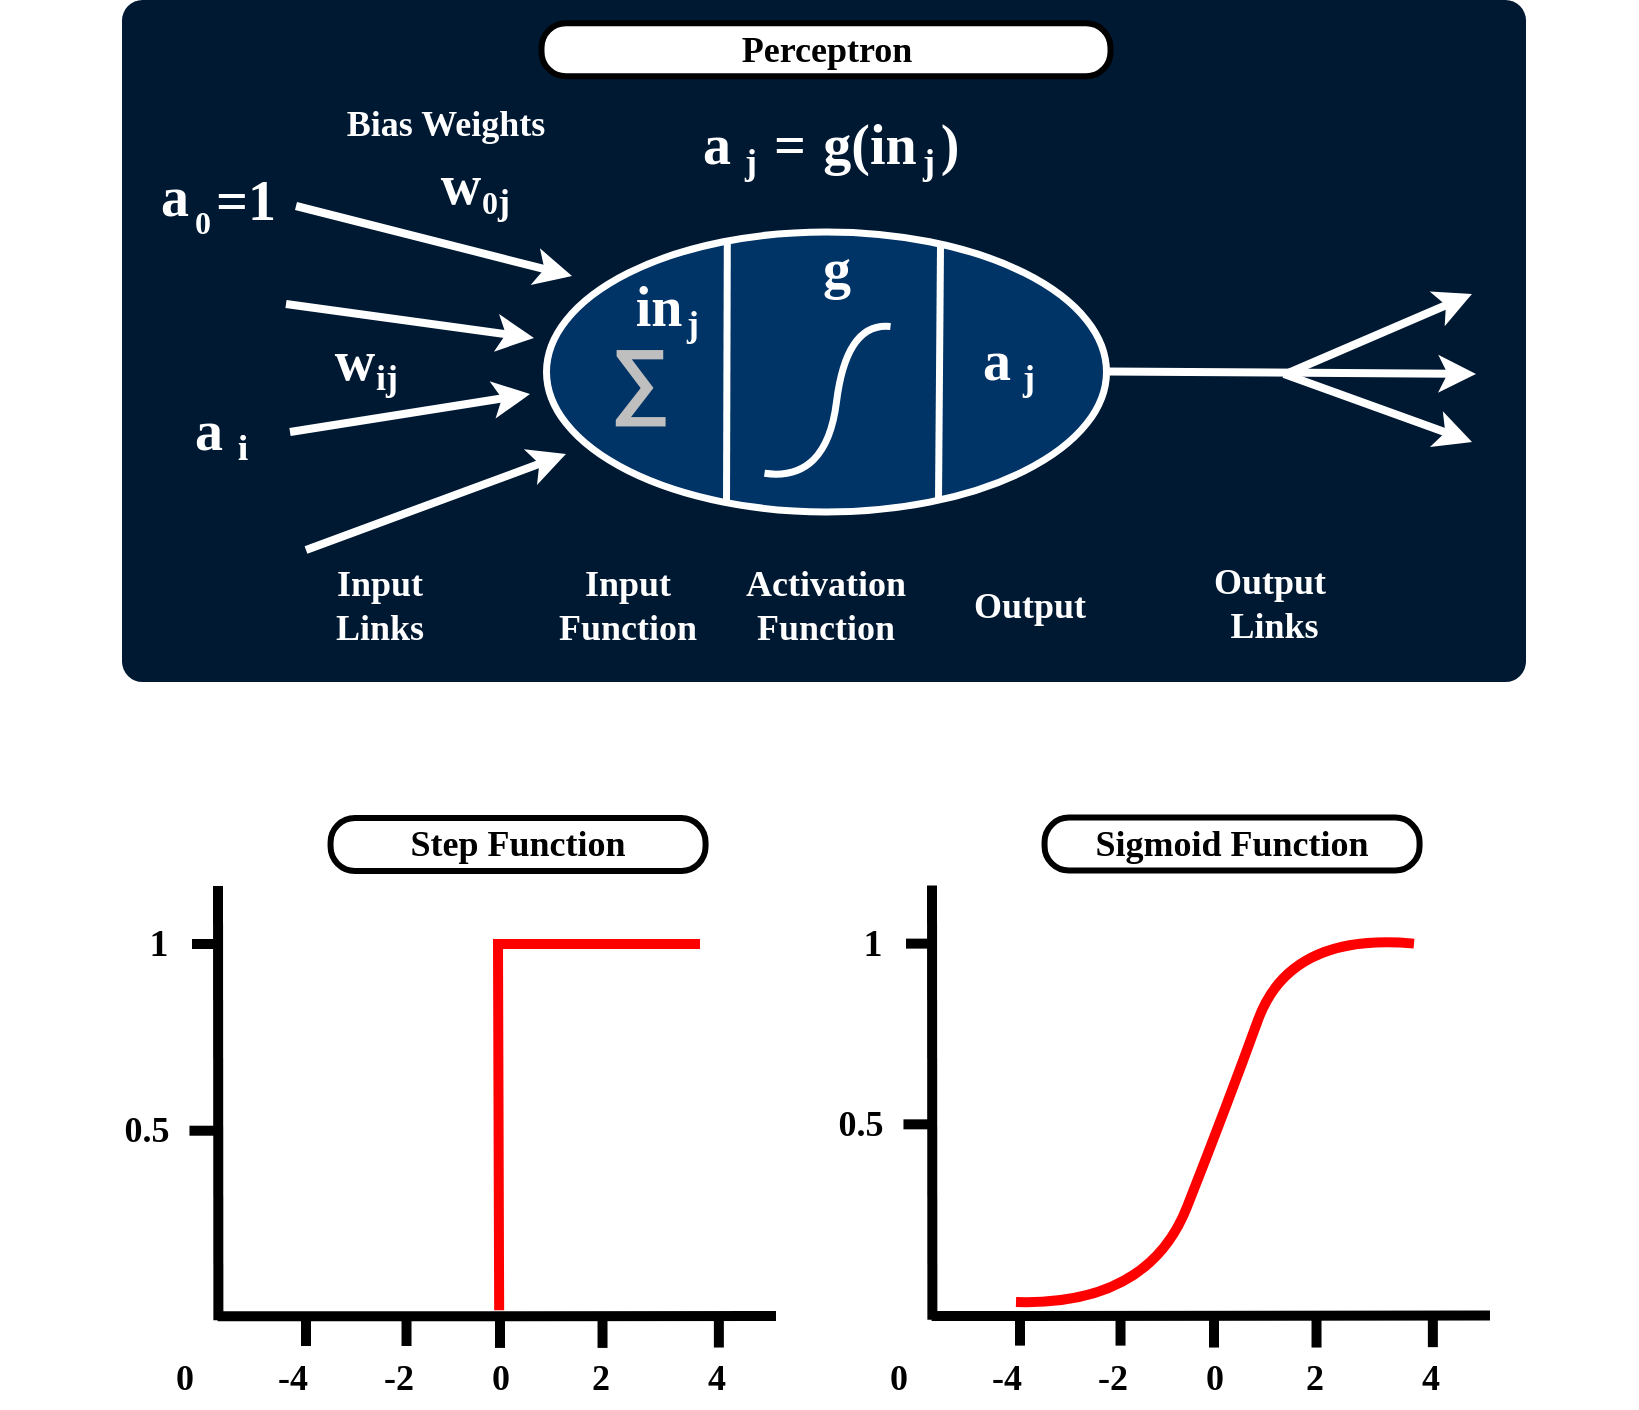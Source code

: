 <mxfile version="25.0.1">
  <diagram name="Page-1" id="3yqpxKQvHaOyZTGhgoW6">
    <mxGraphModel dx="-560" dy="-2660" grid="1" gridSize="10" guides="1" tooltips="1" connect="1" arrows="1" fold="1" page="1" pageScale="1" pageWidth="850" pageHeight="1100" math="0" shadow="0">
      <root>
        <mxCell id="0" />
        <mxCell id="1" parent="0" />
        <mxCell id="A8dvImM9lTqvxSa1htUZ-28" value="&lt;div style=&quot;line-height: 19px; white-space: pre;&quot;&gt;&lt;br&gt;&lt;/div&gt;" style="rounded=1;whiteSpace=wrap;html=1;fillColor=#001933;strokeColor=none;fontColor=#FFFFFF;arcSize=3;container=0;fontSize=17;" vertex="1" parent="1">
          <mxGeometry x="3474" y="4461" width="702" height="341" as="geometry" />
        </mxCell>
        <mxCell id="c_0ql-a7YFW9CGbc3SsH-20" value="&lt;font face=&quot;Comic Sans MS&quot;&gt;&lt;span&gt;&lt;b&gt;Activation Function&lt;/b&gt;&lt;/span&gt;&lt;/font&gt;" style="rounded=1;whiteSpace=wrap;html=1;fillColor=none;strokeColor=none;fontColor=#FFFFFF;arcSize=18;container=0;fontSize=18;" parent="1" vertex="1">
          <mxGeometry x="3757.84" y="4740.7" width="136.31" height="47.52" as="geometry" />
        </mxCell>
        <mxCell id="A8dvImM9lTqvxSa1htUZ-4" value="" style="ellipse;whiteSpace=wrap;html=1;strokeWidth=3.5;fillColor=#003366;strokeColor=#FFFFFF;" vertex="1" parent="1">
          <mxGeometry x="3686" y="4576.7" width="280" height="140" as="geometry" />
        </mxCell>
        <mxCell id="A8dvImM9lTqvxSa1htUZ-6" value="" style="endArrow=none;html=1;rounded=0;entryX=0.33;entryY=0.047;entryDx=0;entryDy=0;entryPerimeter=0;strokeWidth=3.5;strokeColor=#FFFFFF;" edge="1" parent="1">
          <mxGeometry width="50" height="50" relative="1" as="geometry">
            <mxPoint x="3776" y="4712" as="sourcePoint" />
            <mxPoint x="3776.4" y="4582.28" as="targetPoint" />
          </mxGeometry>
        </mxCell>
        <mxCell id="A8dvImM9lTqvxSa1htUZ-7" value="" style="endArrow=none;html=1;rounded=0;strokeWidth=3.5;strokeColor=#FFFFFF;" edge="1" parent="1">
          <mxGeometry width="50" height="50" relative="1" as="geometry">
            <mxPoint x="3882" y="4711" as="sourcePoint" />
            <mxPoint x="3883" y="4584" as="targetPoint" />
          </mxGeometry>
        </mxCell>
        <mxCell id="A8dvImM9lTqvxSa1htUZ-9" value="&lt;font face=&quot;Comic Sans MS&quot;&gt;&lt;span&gt;&lt;b&gt;Output&lt;/b&gt;&lt;/span&gt;&lt;/font&gt;" style="rounded=1;whiteSpace=wrap;html=1;fillColor=none;strokeColor=none;fontColor=#FFFFFF;arcSize=18;container=0;fontSize=18;" vertex="1" parent="1">
          <mxGeometry x="3876" y="4740.7" width="104.12" height="47.52" as="geometry" />
        </mxCell>
        <mxCell id="A8dvImM9lTqvxSa1htUZ-10" value="&lt;font face=&quot;Comic Sans MS&quot;&gt;&lt;span&gt;&lt;b&gt;Input&lt;/b&gt;&lt;/span&gt;&lt;/font&gt;&lt;div&gt;&lt;font face=&quot;Comic Sans MS&quot;&gt;&lt;span&gt;&lt;b&gt;Function&lt;/b&gt;&lt;/span&gt;&lt;/font&gt;&lt;/div&gt;" style="rounded=1;whiteSpace=wrap;html=1;fillColor=none;strokeColor=none;fontColor=#FFFFFF;arcSize=18;container=0;fontSize=18;" vertex="1" parent="1">
          <mxGeometry x="3658.69" y="4740.7" width="136.31" height="47.52" as="geometry" />
        </mxCell>
        <mxCell id="A8dvImM9lTqvxSa1htUZ-11" value="&lt;font face=&quot;Comic Sans MS&quot;&gt;&lt;span&gt;&lt;b&gt;Output&lt;/b&gt;&lt;/span&gt;&lt;/font&gt;&lt;div&gt;&lt;font face=&quot;Comic Sans MS&quot;&gt;&lt;span&gt;&lt;b&gt;&amp;nbsp;Links&lt;/b&gt;&lt;/span&gt;&lt;/font&gt;&lt;/div&gt;" style="rounded=1;whiteSpace=wrap;html=1;fillColor=none;strokeColor=none;fontColor=#FFFFFF;arcSize=18;container=0;fontSize=18;" vertex="1" parent="1">
          <mxGeometry x="3996" y="4738.98" width="104.12" height="47.52" as="geometry" />
        </mxCell>
        <mxCell id="A8dvImM9lTqvxSa1htUZ-12" value="&lt;font face=&quot;Comic Sans MS&quot;&gt;&lt;span&gt;&lt;b&gt;Input&lt;/b&gt;&lt;/span&gt;&lt;/font&gt;&lt;div&gt;&lt;b style=&quot;font-family: &amp;quot;Comic Sans MS&amp;quot;; background-color: initial;&quot;&gt;Links&lt;/b&gt;&lt;/div&gt;" style="rounded=1;whiteSpace=wrap;html=1;fillColor=none;strokeColor=none;fontColor=#FFFFFF;arcSize=18;container=0;fontSize=18;" vertex="1" parent="1">
          <mxGeometry x="3550.88" y="4740.7" width="104.12" height="47.52" as="geometry" />
        </mxCell>
        <mxCell id="A8dvImM9lTqvxSa1htUZ-13" value="" style="endArrow=classic;html=1;rounded=0;strokeWidth=4;exitX=1;exitY=0.5;exitDx=0;exitDy=0;strokeColor=#FFFFFF;" edge="1" parent="1" source="A8dvImM9lTqvxSa1htUZ-4">
          <mxGeometry width="50" height="50" relative="1" as="geometry">
            <mxPoint x="4006" y="4647.7" as="sourcePoint" />
            <mxPoint x="4151" y="4648" as="targetPoint" />
          </mxGeometry>
        </mxCell>
        <mxCell id="A8dvImM9lTqvxSa1htUZ-14" value="" style="endArrow=classic;html=1;rounded=0;strokeWidth=4;strokeColor=#FFFFFF;" edge="1" parent="1">
          <mxGeometry width="50" height="50" relative="1" as="geometry">
            <mxPoint x="4056" y="4648" as="sourcePoint" />
            <mxPoint x="4149" y="4608" as="targetPoint" />
          </mxGeometry>
        </mxCell>
        <mxCell id="A8dvImM9lTqvxSa1htUZ-15" value="" style="endArrow=classic;html=1;rounded=0;strokeWidth=4;strokeColor=#FFFFFF;" edge="1" parent="1">
          <mxGeometry width="50" height="50" relative="1" as="geometry">
            <mxPoint x="4055" y="4648" as="sourcePoint" />
            <mxPoint x="4149" y="4682" as="targetPoint" />
          </mxGeometry>
        </mxCell>
        <mxCell id="A8dvImM9lTqvxSa1htUZ-16" value="" style="endArrow=classic;html=1;rounded=0;strokeWidth=4;strokeColor=#FFFFFF;" edge="1" parent="1">
          <mxGeometry width="50" height="50" relative="1" as="geometry">
            <mxPoint x="3566" y="4736" as="sourcePoint" />
            <mxPoint x="3696" y="4688" as="targetPoint" />
          </mxGeometry>
        </mxCell>
        <mxCell id="A8dvImM9lTqvxSa1htUZ-17" value="" style="endArrow=classic;html=1;rounded=0;strokeWidth=4;strokeColor=#FFFFFF;" edge="1" parent="1">
          <mxGeometry width="50" height="50" relative="1" as="geometry">
            <mxPoint x="3558" y="4677" as="sourcePoint" />
            <mxPoint x="3678" y="4658" as="targetPoint" />
          </mxGeometry>
        </mxCell>
        <mxCell id="A8dvImM9lTqvxSa1htUZ-18" value="" style="endArrow=classic;html=1;rounded=0;strokeWidth=4;strokeColor=#FFFFFF;" edge="1" parent="1">
          <mxGeometry width="50" height="50" relative="1" as="geometry">
            <mxPoint x="3556" y="4613" as="sourcePoint" />
            <mxPoint x="3680" y="4630" as="targetPoint" />
          </mxGeometry>
        </mxCell>
        <mxCell id="A8dvImM9lTqvxSa1htUZ-19" value="" style="endArrow=classic;html=1;rounded=0;strokeWidth=4;strokeColor=#FFFFFF;" edge="1" parent="1">
          <mxGeometry width="50" height="50" relative="1" as="geometry">
            <mxPoint x="3561" y="4564" as="sourcePoint" />
            <mxPoint x="3699" y="4599" as="targetPoint" />
          </mxGeometry>
        </mxCell>
        <mxCell id="A8dvImM9lTqvxSa1htUZ-22" value="&lt;span style=&quot;color: rgb(191, 191, 191); text-align: start;&quot;&gt;&lt;font style=&quot;font-size: 42px;&quot; face=&quot;Helvetica&quot;&gt;&lt;b&gt;∑&amp;nbsp;&lt;/b&gt;&lt;/font&gt;&lt;/span&gt;&lt;font face=&quot;Comic Sans MS&quot;&gt;&lt;span&gt;&lt;b&gt;&lt;br&gt;&lt;/b&gt;&lt;/span&gt;&lt;/font&gt;" style="rounded=1;whiteSpace=wrap;html=1;fillColor=none;strokeColor=none;fontColor=#000000;arcSize=18;container=0;fontSize=35;" vertex="1" parent="1">
          <mxGeometry x="3713.5" y="4626.94" width="49.81" height="47.52" as="geometry" />
        </mxCell>
        <mxCell id="A8dvImM9lTqvxSa1htUZ-23" value="&lt;font face=&quot;Comic Sans MS&quot; color=&quot;#ffffff&quot;&gt;&lt;b&gt;in&lt;/b&gt;&lt;/font&gt;" style="rounded=1;whiteSpace=wrap;html=1;fillColor=none;strokeColor=none;fontColor=#000000;arcSize=18;container=0;fontSize=28;" vertex="1" parent="1">
          <mxGeometry x="3727.35" y="4590.44" width="31" height="47.52" as="geometry" />
        </mxCell>
        <mxCell id="A8dvImM9lTqvxSa1htUZ-24" value="&lt;font face=&quot;Comic Sans MS&quot; color=&quot;#ffffff&quot;&gt;&lt;b&gt;j&lt;/b&gt;&lt;/font&gt;" style="rounded=1;whiteSpace=wrap;html=1;fillColor=none;strokeColor=none;fontColor=#000000;arcSize=18;container=0;fontSize=18;" vertex="1" parent="1">
          <mxGeometry x="3744" y="4608.4" width="31" height="29.56" as="geometry" />
        </mxCell>
        <mxCell id="A8dvImM9lTqvxSa1htUZ-25" value="&lt;font face=&quot;Comic Sans MS&quot; color=&quot;#ffffff&quot;&gt;&lt;b&gt;g&lt;/b&gt;&lt;/font&gt;" style="rounded=1;whiteSpace=wrap;html=1;fillColor=none;strokeColor=none;fontColor=#000000;arcSize=18;container=0;fontSize=28;" vertex="1" parent="1">
          <mxGeometry x="3816" y="4581.99" width="31" height="26.01" as="geometry" />
        </mxCell>
        <mxCell id="A8dvImM9lTqvxSa1htUZ-26" value="&lt;font face=&quot;Comic Sans MS&quot; color=&quot;#ffffff&quot;&gt;&lt;b&gt;a&lt;/b&gt;&lt;/font&gt;" style="rounded=1;whiteSpace=wrap;html=1;fillColor=none;strokeColor=none;fontColor=#000000;arcSize=18;container=0;fontSize=28;" vertex="1" parent="1">
          <mxGeometry x="3895.64" y="4617.7" width="31" height="47.52" as="geometry" />
        </mxCell>
        <mxCell id="A8dvImM9lTqvxSa1htUZ-27" value="&lt;font face=&quot;Comic Sans MS&quot; color=&quot;#ffffff&quot;&gt;&lt;b&gt;j&lt;/b&gt;&lt;/font&gt;" style="rounded=1;whiteSpace=wrap;html=1;fillColor=none;strokeColor=none;fontColor=#000000;arcSize=18;container=0;fontSize=18;" vertex="1" parent="1">
          <mxGeometry x="3912.29" y="4635.66" width="31" height="29.56" as="geometry" />
        </mxCell>
        <mxCell id="A8dvImM9lTqvxSa1htUZ-29" value="" style="endArrow=none;html=1;rounded=0;curved=1;strokeWidth=3.5;strokeColor=#FFFFFF;" edge="1" parent="1">
          <mxGeometry width="50" height="50" relative="1" as="geometry">
            <mxPoint x="3795" y="4697.4" as="sourcePoint" />
            <mxPoint x="3858" y="4624" as="targetPoint" />
            <Array as="points">
              <mxPoint x="3826" y="4701.7" />
              <mxPoint x="3836" y="4621.7" />
            </Array>
          </mxGeometry>
        </mxCell>
        <mxCell id="A8dvImM9lTqvxSa1htUZ-33" value="&lt;font face=&quot;Comic Sans MS&quot; color=&quot;#ffffff&quot;&gt;&lt;b&gt;a&lt;/b&gt;&lt;/font&gt;" style="rounded=1;whiteSpace=wrap;html=1;fillColor=none;strokeColor=none;fontColor=#000000;arcSize=18;container=0;fontSize=28;" vertex="1" parent="1">
          <mxGeometry x="3502.23" y="4652.18" width="31" height="47.52" as="geometry" />
        </mxCell>
        <mxCell id="A8dvImM9lTqvxSa1htUZ-34" value="&lt;font face=&quot;Comic Sans MS&quot; color=&quot;#ffffff&quot;&gt;&lt;b&gt;i&lt;/b&gt;&lt;/font&gt;" style="rounded=1;whiteSpace=wrap;html=1;fillColor=none;strokeColor=none;fontColor=#000000;arcSize=18;container=0;fontSize=18;" vertex="1" parent="1">
          <mxGeometry x="3518.88" y="4670.14" width="31" height="29.56" as="geometry" />
        </mxCell>
        <mxCell id="A8dvImM9lTqvxSa1htUZ-36" value="&lt;font face=&quot;Comic Sans MS&quot; color=&quot;#ffffff&quot;&gt;&lt;b&gt;a&lt;/b&gt;&lt;/font&gt;" style="rounded=1;whiteSpace=wrap;html=1;fillColor=none;strokeColor=none;fontColor=#000000;arcSize=18;container=0;fontSize=28;" vertex="1" parent="1">
          <mxGeometry x="3484.58" y="4535.18" width="31" height="47.52" as="geometry" />
        </mxCell>
        <mxCell id="A8dvImM9lTqvxSa1htUZ-37" value="&lt;font style=&quot;font-size: 16px;&quot; face=&quot;Comic Sans MS&quot; color=&quot;#ffffff&quot;&gt;&lt;b style=&quot;&quot;&gt;0&lt;/b&gt;&lt;/font&gt;" style="rounded=1;whiteSpace=wrap;html=1;fillColor=none;strokeColor=none;fontColor=#000000;arcSize=18;container=0;fontSize=18;" vertex="1" parent="1">
          <mxGeometry x="3499.23" y="4557.14" width="31" height="29.56" as="geometry" />
        </mxCell>
        <mxCell id="A8dvImM9lTqvxSa1htUZ-38" value="&lt;font face=&quot;Comic Sans MS&quot; color=&quot;#ffffff&quot;&gt;&lt;b&gt;=1&lt;/b&gt;&lt;/font&gt;" style="rounded=1;whiteSpace=wrap;html=1;fillColor=none;strokeColor=none;fontColor=#000000;arcSize=18;container=0;fontSize=28;" vertex="1" parent="1">
          <mxGeometry x="3515.88" y="4537.18" width="40" height="47.52" as="geometry" />
        </mxCell>
        <mxCell id="A8dvImM9lTqvxSa1htUZ-39" value="&lt;font face=&quot;Comic Sans MS&quot;&gt;&lt;b&gt;Bias Weights&lt;/b&gt;&lt;/font&gt;" style="rounded=1;whiteSpace=wrap;html=1;fillColor=none;strokeColor=none;fontColor=#FFFFFF;arcSize=18;container=0;fontSize=18;" vertex="1" parent="1">
          <mxGeometry x="3559.38" y="4499.18" width="154.12" height="47.52" as="geometry" />
        </mxCell>
        <mxCell id="A8dvImM9lTqvxSa1htUZ-40" value="&lt;font face=&quot;Comic Sans MS&quot; color=&quot;#ffffff&quot;&gt;&lt;b&gt;w&lt;/b&gt;&lt;/font&gt;" style="rounded=1;whiteSpace=wrap;html=1;fillColor=none;strokeColor=none;fontColor=#000000;arcSize=18;container=0;fontSize=28;" vertex="1" parent="1">
          <mxGeometry x="3627.77" y="4529.18" width="31" height="47.52" as="geometry" />
        </mxCell>
        <mxCell id="A8dvImM9lTqvxSa1htUZ-41" value="&lt;font face=&quot;Comic Sans MS&quot; color=&quot;#ffffff&quot;&gt;&lt;b&gt;&lt;font style=&quot;font-size: 16px;&quot;&gt;0&lt;/font&gt;j&lt;/b&gt;&lt;/font&gt;" style="rounded=1;whiteSpace=wrap;html=1;fillColor=none;strokeColor=none;fontColor=#000000;arcSize=18;container=0;fontSize=18;" vertex="1" parent="1">
          <mxGeometry x="3644.42" y="4547.14" width="34.35" height="29.56" as="geometry" />
        </mxCell>
        <mxCell id="A8dvImM9lTqvxSa1htUZ-42" value="&lt;font face=&quot;Comic Sans MS&quot; color=&quot;#ffffff&quot;&gt;&lt;b&gt;w&lt;/b&gt;&lt;/font&gt;" style="rounded=1;whiteSpace=wrap;html=1;fillColor=none;strokeColor=none;fontColor=#000000;arcSize=18;container=0;fontSize=28;" vertex="1" parent="1">
          <mxGeometry x="3574.5" y="4617.7" width="31" height="47.52" as="geometry" />
        </mxCell>
        <mxCell id="A8dvImM9lTqvxSa1htUZ-43" value="&lt;font face=&quot;Comic Sans MS&quot; color=&quot;#ffffff&quot;&gt;&lt;b&gt;ij&lt;/b&gt;&lt;/font&gt;" style="rounded=1;whiteSpace=wrap;html=1;fillColor=none;strokeColor=none;fontColor=#000000;arcSize=18;container=0;fontSize=18;" vertex="1" parent="1">
          <mxGeometry x="3591.15" y="4635.66" width="31" height="29.56" as="geometry" />
        </mxCell>
        <mxCell id="A8dvImM9lTqvxSa1htUZ-44" value="&lt;div style=&quot;line-height: 19px; white-space: pre;&quot;&gt;&lt;b style=&quot;font-family: &amp;quot;Comic Sans MS&amp;quot;; font-size: 18px; white-space: normal;&quot;&gt;Perceptron&lt;/b&gt;&lt;br&gt;&lt;/div&gt;" style="rounded=1;whiteSpace=wrap;html=1;arcSize=46;container=0;fontSize=17;strokeWidth=3;" vertex="1" parent="1">
          <mxGeometry x="3683.75" y="4472.68" width="284.5" height="26.5" as="geometry" />
        </mxCell>
        <mxCell id="A8dvImM9lTqvxSa1htUZ-78" value="&lt;div style=&quot;line-height: 19px; white-space: pre;&quot;&gt;&lt;br&gt;&lt;/div&gt;" style="rounded=1;whiteSpace=wrap;html=1;fillColor=none;strokeColor=none;fontColor=#FFFFFF;arcSize=3;container=0;fontSize=17;" vertex="1" parent="1">
          <mxGeometry x="4186" y="4462" width="45.23" height="341" as="geometry" />
        </mxCell>
        <mxCell id="A8dvImM9lTqvxSa1htUZ-79" value="&lt;div style=&quot;line-height: 19px; white-space: pre;&quot;&gt;&lt;br&gt;&lt;/div&gt;" style="rounded=1;whiteSpace=wrap;html=1;fillColor=none;strokeColor=none;fontColor=#FFFFFF;arcSize=3;container=0;fontSize=17;" vertex="1" parent="1">
          <mxGeometry x="3420" y="4461" width="45.23" height="341" as="geometry" />
        </mxCell>
        <mxCell id="A8dvImM9lTqvxSa1htUZ-80" value="&lt;font face=&quot;Comic Sans MS&quot; color=&quot;#ffffff&quot;&gt;&lt;b&gt;i&lt;/b&gt;&lt;/font&gt;" style="rounded=1;whiteSpace=wrap;html=1;fillColor=none;strokeColor=none;fontColor=#000000;arcSize=18;container=0;fontSize=18;" vertex="1" parent="1">
          <mxGeometry x="3518.88" y="4670.14" width="31" height="29.56" as="geometry" />
        </mxCell>
        <mxCell id="A8dvImM9lTqvxSa1htUZ-81" value="&lt;font face=&quot;Comic Sans MS&quot; color=&quot;#ffffff&quot;&gt;&lt;b&gt;a&lt;/b&gt;&lt;/font&gt;" style="rounded=1;whiteSpace=wrap;html=1;fillColor=none;strokeColor=none;fontColor=#000000;arcSize=18;container=0;fontSize=28;" vertex="1" parent="1">
          <mxGeometry x="3756" y="4509.62" width="31" height="47.52" as="geometry" />
        </mxCell>
        <mxCell id="A8dvImM9lTqvxSa1htUZ-82" value="&lt;font face=&quot;Comic Sans MS&quot; color=&quot;#ffffff&quot;&gt;&lt;b&gt;j&lt;/b&gt;&lt;/font&gt;" style="rounded=1;whiteSpace=wrap;html=1;fillColor=none;strokeColor=none;fontColor=#000000;arcSize=18;container=0;fontSize=18;" vertex="1" parent="1">
          <mxGeometry x="3772.65" y="4527.58" width="31" height="29.56" as="geometry" />
        </mxCell>
        <mxCell id="A8dvImM9lTqvxSa1htUZ-83" value="&lt;font face=&quot;Comic Sans MS&quot; color=&quot;#ffffff&quot;&gt;&lt;b&gt;=&lt;/b&gt;&lt;/font&gt;" style="rounded=1;whiteSpace=wrap;html=1;fillColor=none;strokeColor=none;fontColor=#000000;arcSize=18;container=0;fontSize=28;" vertex="1" parent="1">
          <mxGeometry x="3788" y="4509.62" width="40" height="47.52" as="geometry" />
        </mxCell>
        <mxCell id="A8dvImM9lTqvxSa1htUZ-84" value="&lt;font face=&quot;Comic Sans MS&quot; color=&quot;#ffffff&quot;&gt;&lt;b&gt;g(in&lt;/b&gt;&lt;/font&gt;" style="rounded=1;whiteSpace=wrap;html=1;fillColor=none;strokeColor=none;fontColor=#000000;arcSize=18;container=0;fontSize=28;" vertex="1" parent="1">
          <mxGeometry x="3828" y="4509.62" width="40" height="47.52" as="geometry" />
        </mxCell>
        <mxCell id="A8dvImM9lTqvxSa1htUZ-86" value="&lt;font face=&quot;Comic Sans MS&quot; color=&quot;#ffffff&quot;&gt;&lt;b&gt;)&lt;/b&gt;&lt;/font&gt;" style="rounded=1;whiteSpace=wrap;html=1;fillColor=none;strokeColor=none;fontColor=#000000;arcSize=18;container=0;fontSize=28;" vertex="1" parent="1">
          <mxGeometry x="3868" y="4509.62" width="40" height="47.52" as="geometry" />
        </mxCell>
        <mxCell id="A8dvImM9lTqvxSa1htUZ-85" value="&lt;font face=&quot;Comic Sans MS&quot; color=&quot;#ffffff&quot;&gt;&lt;b&gt;j&lt;/b&gt;&lt;/font&gt;" style="rounded=1;whiteSpace=wrap;html=1;fillColor=none;strokeColor=none;fontColor=#000000;arcSize=18;container=0;fontSize=18;" vertex="1" parent="1">
          <mxGeometry x="3862.29" y="4527.58" width="31" height="29.56" as="geometry" />
        </mxCell>
        <mxCell id="A8dvImM9lTqvxSa1htUZ-87" value="&lt;div style=&quot;text-align: justify;&quot;&gt;&lt;br&gt;&lt;/div&gt;" style="rounded=1;whiteSpace=wrap;html=1;fillColor=none;strokeColor=none;fontColor=#FFFFFF;arcSize=7;container=0;fontSize=16;spacing=15;" vertex="1" parent="1">
          <mxGeometry x="3413.42" y="4860" width="46.58" height="300" as="geometry" />
        </mxCell>
        <mxCell id="A8dvImM9lTqvxSa1htUZ-89" value="" style="endArrow=none;html=1;rounded=0;strokeWidth=5;strokeColor=#000000;endFill=0;" edge="1" parent="1">
          <mxGeometry width="50" height="50" relative="1" as="geometry">
            <mxPoint x="3522.201" y="5121.1" as="sourcePoint" />
            <mxPoint x="3522" y="4904" as="targetPoint" />
          </mxGeometry>
        </mxCell>
        <mxCell id="A8dvImM9lTqvxSa1htUZ-90" value="" style="endArrow=none;html=1;rounded=0;strokeWidth=5;strokeColor=#000000;endFill=0;" edge="1" parent="1">
          <mxGeometry width="50" height="50" relative="1" as="geometry">
            <mxPoint x="3521.797" y="5119.18" as="sourcePoint" />
            <mxPoint x="3801" y="5119" as="targetPoint" />
          </mxGeometry>
        </mxCell>
        <mxCell id="A8dvImM9lTqvxSa1htUZ-91" value="&lt;font face=&quot;Comic Sans MS&quot;&gt;&lt;span&gt;&lt;b&gt;0&lt;/b&gt;&lt;/span&gt;&lt;/font&gt;" style="rounded=1;whiteSpace=wrap;html=1;fillColor=none;strokeColor=none;fontColor=#000000;arcSize=18;container=0;fontSize=18;" vertex="1" parent="1">
          <mxGeometry x="3487.216" y="5135.769" width="37.332" height="28.993" as="geometry" />
        </mxCell>
        <mxCell id="A8dvImM9lTqvxSa1htUZ-92" value="&lt;font face=&quot;Comic Sans MS&quot;&gt;&lt;span&gt;&lt;b&gt;-4&lt;/b&gt;&lt;/span&gt;&lt;/font&gt;" style="rounded=1;whiteSpace=wrap;html=1;fillColor=none;strokeColor=none;fontColor=#000000;arcSize=18;container=0;fontSize=18;" vertex="1" parent="1">
          <mxGeometry x="3540.946" y="5135.957" width="37.332" height="28.993" as="geometry" />
        </mxCell>
        <mxCell id="A8dvImM9lTqvxSa1htUZ-93" value="&lt;font face=&quot;Comic Sans MS&quot;&gt;&lt;span&gt;&lt;b&gt;-2&lt;/b&gt;&lt;/span&gt;&lt;/font&gt;" style="rounded=1;whiteSpace=wrap;html=1;fillColor=none;strokeColor=none;fontColor=#000000;arcSize=18;container=0;fontSize=18;" vertex="1" parent="1">
          <mxGeometry x="3593.666" y="5135.959" width="37.332" height="28.993" as="geometry" />
        </mxCell>
        <mxCell id="A8dvImM9lTqvxSa1htUZ-94" value="&lt;font face=&quot;Comic Sans MS&quot;&gt;&lt;span&gt;&lt;b&gt;0&lt;/b&gt;&lt;/span&gt;&lt;/font&gt;" style="rounded=1;whiteSpace=wrap;html=1;fillColor=none;strokeColor=none;fontColor=#000000;arcSize=18;container=0;fontSize=18;" vertex="1" parent="1">
          <mxGeometry x="3644.771" y="5135.957" width="37.332" height="28.993" as="geometry" />
        </mxCell>
        <mxCell id="A8dvImM9lTqvxSa1htUZ-95" value="&lt;font face=&quot;Comic Sans MS&quot;&gt;&lt;span&gt;&lt;b&gt;2&lt;/b&gt;&lt;/span&gt;&lt;/font&gt;" style="rounded=1;whiteSpace=wrap;html=1;fillColor=none;strokeColor=none;fontColor=#000000;arcSize=18;container=0;fontSize=18;" vertex="1" parent="1">
          <mxGeometry x="3695.323" y="5135.959" width="37.332" height="28.993" as="geometry" />
        </mxCell>
        <mxCell id="A8dvImM9lTqvxSa1htUZ-96" value="&lt;font face=&quot;Comic Sans MS&quot;&gt;&lt;span&gt;&lt;b&gt;4&lt;/b&gt;&lt;/span&gt;&lt;/font&gt;" style="rounded=1;whiteSpace=wrap;html=1;fillColor=none;strokeColor=none;fontColor=#000000;arcSize=18;container=0;fontSize=18;" vertex="1" parent="1">
          <mxGeometry x="3752.998" y="5135.957" width="37.332" height="28.993" as="geometry" />
        </mxCell>
        <mxCell id="A8dvImM9lTqvxSa1htUZ-99" value="&lt;font face=&quot;Comic Sans MS&quot;&gt;&lt;span&gt;&lt;b&gt;0.5&lt;/b&gt;&lt;/span&gt;&lt;/font&gt;" style="rounded=1;whiteSpace=wrap;html=1;fillColor=none;strokeColor=none;fontColor=#000000;arcSize=18;container=0;fontSize=18;" vertex="1" parent="1">
          <mxGeometry x="3468.0" y="5011.996" width="37.332" height="28.993" as="geometry" />
        </mxCell>
        <mxCell id="A8dvImM9lTqvxSa1htUZ-101" value="&lt;font style=&quot;font-size: 19px;&quot; face=&quot;Comic Sans MS&quot;&gt;&lt;span&gt;&lt;b&gt;1&lt;/b&gt;&lt;/span&gt;&lt;/font&gt;" style="rounded=1;whiteSpace=wrap;html=1;fillColor=none;strokeColor=none;fontColor=#000000;arcSize=18;container=0;fontSize=18;" vertex="1" parent="1">
          <mxGeometry x="3474.0" y="4919.002" width="37.332" height="28.993" as="geometry" />
        </mxCell>
        <mxCell id="A8dvImM9lTqvxSa1htUZ-201" value="" style="endArrow=none;html=1;rounded=0;strokeWidth=5;strokeColor=#000000;endFill=0;" edge="1" parent="1">
          <mxGeometry width="50" height="50" relative="1" as="geometry">
            <mxPoint x="3523" y="4933" as="sourcePoint" />
            <mxPoint x="3509" y="4933" as="targetPoint" />
          </mxGeometry>
        </mxCell>
        <mxCell id="A8dvImM9lTqvxSa1htUZ-202" value="" style="endArrow=none;html=1;rounded=0;strokeWidth=5;strokeColor=#000000;endFill=0;" edge="1" parent="1">
          <mxGeometry width="50" height="50" relative="1" as="geometry">
            <mxPoint x="3521.73" y="5026.36" as="sourcePoint" />
            <mxPoint x="3507.73" y="5026.36" as="targetPoint" />
          </mxGeometry>
        </mxCell>
        <mxCell id="A8dvImM9lTqvxSa1htUZ-203" value="" style="endArrow=none;html=1;rounded=0;strokeWidth=5;strokeColor=#000000;endFill=0;" edge="1" parent="1">
          <mxGeometry width="50" height="50" relative="1" as="geometry">
            <mxPoint x="3566" y="5134" as="sourcePoint" />
            <mxPoint x="3566" y="5120" as="targetPoint" />
          </mxGeometry>
        </mxCell>
        <mxCell id="A8dvImM9lTqvxSa1htUZ-204" value="" style="endArrow=none;html=1;rounded=0;strokeWidth=5;strokeColor=#000000;endFill=0;" edge="1" parent="1">
          <mxGeometry width="50" height="50" relative="1" as="geometry">
            <mxPoint x="3616.26" y="5134" as="sourcePoint" />
            <mxPoint x="3616.26" y="5120" as="targetPoint" />
          </mxGeometry>
        </mxCell>
        <mxCell id="A8dvImM9lTqvxSa1htUZ-205" value="" style="endArrow=none;html=1;rounded=0;strokeWidth=5;strokeColor=#000000;endFill=0;" edge="1" parent="1">
          <mxGeometry width="50" height="50" relative="1" as="geometry">
            <mxPoint x="3663" y="5134.96" as="sourcePoint" />
            <mxPoint x="3663" y="5120.96" as="targetPoint" />
          </mxGeometry>
        </mxCell>
        <mxCell id="A8dvImM9lTqvxSa1htUZ-206" value="" style="endArrow=none;html=1;rounded=0;strokeWidth=5;strokeColor=#000000;endFill=0;" edge="1" parent="1">
          <mxGeometry width="50" height="50" relative="1" as="geometry">
            <mxPoint x="3714.26" y="5134.96" as="sourcePoint" />
            <mxPoint x="3714.26" y="5120.96" as="targetPoint" />
          </mxGeometry>
        </mxCell>
        <mxCell id="A8dvImM9lTqvxSa1htUZ-207" value="" style="endArrow=none;html=1;rounded=0;strokeWidth=5;strokeColor=#000000;endFill=0;" edge="1" parent="1">
          <mxGeometry width="50" height="50" relative="1" as="geometry">
            <mxPoint x="3772.43" y="5134.77" as="sourcePoint" />
            <mxPoint x="3772.43" y="5120.77" as="targetPoint" />
          </mxGeometry>
        </mxCell>
        <mxCell id="A8dvImM9lTqvxSa1htUZ-208" value="&lt;div style=&quot;line-height: 19px; white-space: pre;&quot;&gt;&lt;b style=&quot;font-family: &amp;quot;Comic Sans MS&amp;quot;; font-size: 18px; white-space: normal;&quot;&gt;Step Function&lt;/b&gt;&lt;br&gt;&lt;/div&gt;" style="rounded=1;whiteSpace=wrap;html=1;arcSize=46;container=0;fontSize=17;strokeWidth=3;" vertex="1" parent="1">
          <mxGeometry x="3578.28" y="4870" width="187.5" height="26.5" as="geometry" />
        </mxCell>
        <mxCell id="A8dvImM9lTqvxSa1htUZ-209" value="" style="endArrow=none;html=1;rounded=0;strokeWidth=5;strokeColor=#FF0000;endFill=0;" edge="1" parent="1">
          <mxGeometry width="50" height="50" relative="1" as="geometry">
            <mxPoint x="3662.581" y="5116.1" as="sourcePoint" />
            <mxPoint x="3763" y="4933" as="targetPoint" />
            <Array as="points">
              <mxPoint x="3662" y="4933" />
            </Array>
          </mxGeometry>
        </mxCell>
        <mxCell id="A8dvImM9lTqvxSa1htUZ-214" value="" style="endArrow=none;html=1;rounded=0;strokeWidth=5;strokeColor=#000000;endFill=0;" edge="1" parent="1">
          <mxGeometry width="50" height="50" relative="1" as="geometry">
            <mxPoint x="3879.201" y="5120.91" as="sourcePoint" />
            <mxPoint x="3879" y="4903.81" as="targetPoint" />
          </mxGeometry>
        </mxCell>
        <mxCell id="A8dvImM9lTqvxSa1htUZ-215" value="" style="endArrow=none;html=1;rounded=0;strokeWidth=5;strokeColor=#000000;endFill=0;" edge="1" parent="1">
          <mxGeometry width="50" height="50" relative="1" as="geometry">
            <mxPoint x="3878.797" y="5118.99" as="sourcePoint" />
            <mxPoint x="4158" y="5118.81" as="targetPoint" />
          </mxGeometry>
        </mxCell>
        <mxCell id="A8dvImM9lTqvxSa1htUZ-216" value="&lt;font face=&quot;Comic Sans MS&quot;&gt;&lt;span&gt;&lt;b&gt;0&lt;/b&gt;&lt;/span&gt;&lt;/font&gt;" style="rounded=1;whiteSpace=wrap;html=1;fillColor=none;strokeColor=none;fontColor=#000000;arcSize=18;container=0;fontSize=18;" vertex="1" parent="1">
          <mxGeometry x="3844.216" y="5135.579" width="37.332" height="28.993" as="geometry" />
        </mxCell>
        <mxCell id="A8dvImM9lTqvxSa1htUZ-217" value="&lt;font face=&quot;Comic Sans MS&quot;&gt;&lt;span&gt;&lt;b&gt;-4&lt;/b&gt;&lt;/span&gt;&lt;/font&gt;" style="rounded=1;whiteSpace=wrap;html=1;fillColor=none;strokeColor=none;fontColor=#000000;arcSize=18;container=0;fontSize=18;" vertex="1" parent="1">
          <mxGeometry x="3897.946" y="5135.767" width="37.332" height="28.993" as="geometry" />
        </mxCell>
        <mxCell id="A8dvImM9lTqvxSa1htUZ-218" value="&lt;font face=&quot;Comic Sans MS&quot;&gt;&lt;span&gt;&lt;b&gt;-2&lt;/b&gt;&lt;/span&gt;&lt;/font&gt;" style="rounded=1;whiteSpace=wrap;html=1;fillColor=none;strokeColor=none;fontColor=#000000;arcSize=18;container=0;fontSize=18;" vertex="1" parent="1">
          <mxGeometry x="3950.666" y="5135.769" width="37.332" height="28.993" as="geometry" />
        </mxCell>
        <mxCell id="A8dvImM9lTqvxSa1htUZ-219" value="&lt;font face=&quot;Comic Sans MS&quot;&gt;&lt;span&gt;&lt;b&gt;0&lt;/b&gt;&lt;/span&gt;&lt;/font&gt;" style="rounded=1;whiteSpace=wrap;html=1;fillColor=none;strokeColor=none;fontColor=#000000;arcSize=18;container=0;fontSize=18;" vertex="1" parent="1">
          <mxGeometry x="4001.771" y="5135.767" width="37.332" height="28.993" as="geometry" />
        </mxCell>
        <mxCell id="A8dvImM9lTqvxSa1htUZ-220" value="&lt;font face=&quot;Comic Sans MS&quot;&gt;&lt;span&gt;&lt;b&gt;2&lt;/b&gt;&lt;/span&gt;&lt;/font&gt;" style="rounded=1;whiteSpace=wrap;html=1;fillColor=none;strokeColor=none;fontColor=#000000;arcSize=18;container=0;fontSize=18;" vertex="1" parent="1">
          <mxGeometry x="4052.323" y="5135.769" width="37.332" height="28.993" as="geometry" />
        </mxCell>
        <mxCell id="A8dvImM9lTqvxSa1htUZ-221" value="&lt;font face=&quot;Comic Sans MS&quot;&gt;&lt;span&gt;&lt;b&gt;4&lt;/b&gt;&lt;/span&gt;&lt;/font&gt;" style="rounded=1;whiteSpace=wrap;html=1;fillColor=none;strokeColor=none;fontColor=#000000;arcSize=18;container=0;fontSize=18;" vertex="1" parent="1">
          <mxGeometry x="4109.998" y="5135.767" width="37.332" height="28.993" as="geometry" />
        </mxCell>
        <mxCell id="A8dvImM9lTqvxSa1htUZ-222" value="&lt;font face=&quot;Comic Sans MS&quot;&gt;&lt;span&gt;&lt;b&gt;0.5&lt;/b&gt;&lt;/span&gt;&lt;/font&gt;" style="rounded=1;whiteSpace=wrap;html=1;fillColor=none;strokeColor=none;fontColor=#000000;arcSize=18;container=0;fontSize=18;" vertex="1" parent="1">
          <mxGeometry x="3825.0" y="5008.806" width="37.332" height="28.993" as="geometry" />
        </mxCell>
        <mxCell id="A8dvImM9lTqvxSa1htUZ-223" value="&lt;font style=&quot;font-size: 19px;&quot; face=&quot;Comic Sans MS&quot;&gt;&lt;span&gt;&lt;b&gt;1&lt;/b&gt;&lt;/span&gt;&lt;/font&gt;" style="rounded=1;whiteSpace=wrap;html=1;fillColor=none;strokeColor=none;fontColor=#000000;arcSize=18;container=0;fontSize=18;" vertex="1" parent="1">
          <mxGeometry x="3831.0" y="4918.812" width="37.332" height="28.993" as="geometry" />
        </mxCell>
        <mxCell id="A8dvImM9lTqvxSa1htUZ-224" value="" style="endArrow=none;html=1;rounded=0;strokeWidth=5;strokeColor=#000000;endFill=0;" edge="1" parent="1">
          <mxGeometry width="50" height="50" relative="1" as="geometry">
            <mxPoint x="3880" y="4932.81" as="sourcePoint" />
            <mxPoint x="3866" y="4932.81" as="targetPoint" />
          </mxGeometry>
        </mxCell>
        <mxCell id="A8dvImM9lTqvxSa1htUZ-225" value="" style="endArrow=none;html=1;rounded=0;strokeWidth=5;strokeColor=#000000;endFill=0;" edge="1" parent="1">
          <mxGeometry width="50" height="50" relative="1" as="geometry">
            <mxPoint x="3878.73" y="5023.17" as="sourcePoint" />
            <mxPoint x="3864.73" y="5023.17" as="targetPoint" />
          </mxGeometry>
        </mxCell>
        <mxCell id="A8dvImM9lTqvxSa1htUZ-226" value="" style="endArrow=none;html=1;rounded=0;strokeWidth=5;strokeColor=#000000;endFill=0;" edge="1" parent="1">
          <mxGeometry width="50" height="50" relative="1" as="geometry">
            <mxPoint x="3923" y="5133.81" as="sourcePoint" />
            <mxPoint x="3923" y="5119.81" as="targetPoint" />
          </mxGeometry>
        </mxCell>
        <mxCell id="A8dvImM9lTqvxSa1htUZ-227" value="" style="endArrow=none;html=1;rounded=0;strokeWidth=5;strokeColor=#000000;endFill=0;" edge="1" parent="1">
          <mxGeometry width="50" height="50" relative="1" as="geometry">
            <mxPoint x="3973.26" y="5133.81" as="sourcePoint" />
            <mxPoint x="3973.26" y="5119.81" as="targetPoint" />
          </mxGeometry>
        </mxCell>
        <mxCell id="A8dvImM9lTqvxSa1htUZ-228" value="" style="endArrow=none;html=1;rounded=0;strokeWidth=5;strokeColor=#000000;endFill=0;" edge="1" parent="1">
          <mxGeometry width="50" height="50" relative="1" as="geometry">
            <mxPoint x="4020" y="5134.77" as="sourcePoint" />
            <mxPoint x="4020" y="5120.77" as="targetPoint" />
          </mxGeometry>
        </mxCell>
        <mxCell id="A8dvImM9lTqvxSa1htUZ-229" value="" style="endArrow=none;html=1;rounded=0;strokeWidth=5;strokeColor=#000000;endFill=0;" edge="1" parent="1">
          <mxGeometry width="50" height="50" relative="1" as="geometry">
            <mxPoint x="4071.26" y="5134.77" as="sourcePoint" />
            <mxPoint x="4071.26" y="5120.77" as="targetPoint" />
          </mxGeometry>
        </mxCell>
        <mxCell id="A8dvImM9lTqvxSa1htUZ-230" value="" style="endArrow=none;html=1;rounded=0;strokeWidth=5;strokeColor=#000000;endFill=0;" edge="1" parent="1">
          <mxGeometry width="50" height="50" relative="1" as="geometry">
            <mxPoint x="4129.43" y="5134.58" as="sourcePoint" />
            <mxPoint x="4129.43" y="5120.58" as="targetPoint" />
          </mxGeometry>
        </mxCell>
        <mxCell id="A8dvImM9lTqvxSa1htUZ-231" value="&lt;div style=&quot;line-height: 19px; white-space: pre;&quot;&gt;&lt;b style=&quot;font-family: &amp;quot;Comic Sans MS&amp;quot;; font-size: 18px; white-space: normal;&quot;&gt;Sigmoid Function&lt;/b&gt;&lt;br&gt;&lt;/div&gt;" style="rounded=1;whiteSpace=wrap;html=1;arcSize=46;container=0;fontSize=17;strokeWidth=3;" vertex="1" parent="1">
          <mxGeometry x="3935.28" y="4869.81" width="187.5" height="26.5" as="geometry" />
        </mxCell>
        <mxCell id="A8dvImM9lTqvxSa1htUZ-232" value="" style="endArrow=none;html=1;rounded=0;strokeWidth=5;strokeColor=#FF0000;endFill=0;curved=1;" edge="1" parent="1">
          <mxGeometry width="50" height="50" relative="1" as="geometry">
            <mxPoint x="3921" y="5112" as="sourcePoint" />
            <mxPoint x="4120" y="4932.81" as="targetPoint" />
            <Array as="points">
              <mxPoint x="3987" y="5114" />
              <mxPoint x="4026" y="5015" />
              <mxPoint x="4058" y="4927" />
            </Array>
          </mxGeometry>
        </mxCell>
        <mxCell id="A8dvImM9lTqvxSa1htUZ-234" value="&lt;div style=&quot;text-align: justify;&quot;&gt;&lt;br&gt;&lt;/div&gt;" style="rounded=1;whiteSpace=wrap;html=1;fillColor=none;strokeColor=none;fontColor=#FFFFFF;arcSize=7;container=0;fontSize=16;spacing=15;" vertex="1" parent="1">
          <mxGeometry x="4176" y="4860" width="46.58" height="300" as="geometry" />
        </mxCell>
      </root>
    </mxGraphModel>
  </diagram>
</mxfile>
